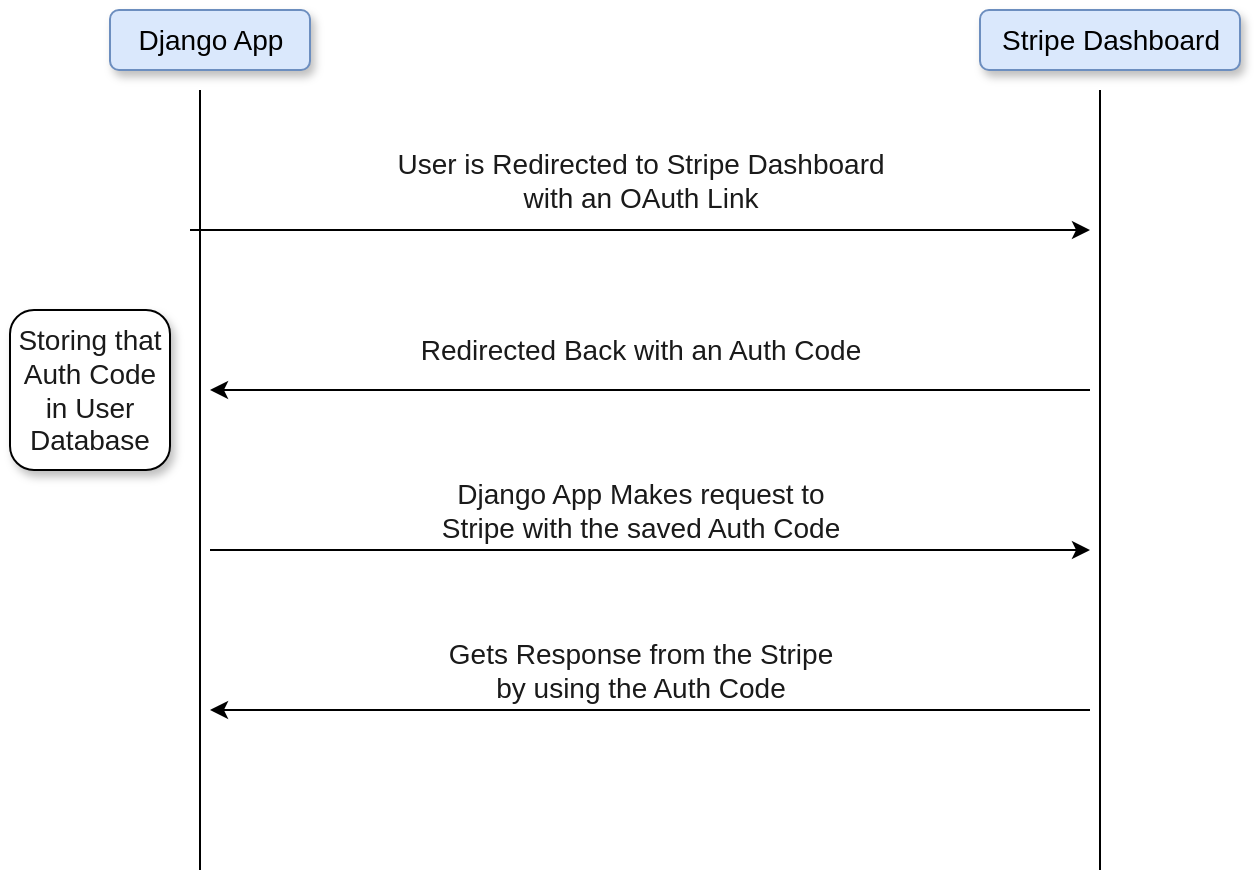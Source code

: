 <mxfile version="20.8.23" type="github">
  <diagram name="Page-1" id="r39fSKr93wRbfH4L0HHE">
    <mxGraphModel dx="1195" dy="662" grid="1" gridSize="10" guides="1" tooltips="1" connect="1" arrows="1" fold="1" page="1" pageScale="1" pageWidth="850" pageHeight="1100" math="0" shadow="0">
      <root>
        <mxCell id="0" />
        <mxCell id="1" parent="0" />
        <mxCell id="1i-nQT_1wn47UBMq2Dho-7" value="" style="group" vertex="1" connectable="0" parent="1">
          <mxGeometry x="80" y="50" width="100" height="360" as="geometry" />
        </mxCell>
        <mxCell id="1i-nQT_1wn47UBMq2Dho-1" value="" style="endArrow=none;html=1;rounded=0;" edge="1" parent="1i-nQT_1wn47UBMq2Dho-7">
          <mxGeometry width="50" height="50" relative="1" as="geometry">
            <mxPoint x="45" y="430" as="sourcePoint" />
            <mxPoint x="45" y="40" as="targetPoint" />
            <Array as="points">
              <mxPoint x="45" y="360" />
            </Array>
          </mxGeometry>
        </mxCell>
        <mxCell id="1i-nQT_1wn47UBMq2Dho-6" value="Django App" style="text;html=1;align=center;verticalAlign=middle;resizable=0;points=[];autosize=1;strokeColor=#6c8ebf;fillColor=#dae8fc;rounded=1;glass=0;shadow=1;fontColor=#000000;fontSize=14;" vertex="1" parent="1i-nQT_1wn47UBMq2Dho-7">
          <mxGeometry width="100" height="30" as="geometry" />
        </mxCell>
        <mxCell id="1i-nQT_1wn47UBMq2Dho-8" value="" style="group" vertex="1" connectable="0" parent="1">
          <mxGeometry x="530" y="50" width="115" height="360" as="geometry" />
        </mxCell>
        <mxCell id="1i-nQT_1wn47UBMq2Dho-9" value="" style="endArrow=none;html=1;rounded=0;" edge="1" parent="1i-nQT_1wn47UBMq2Dho-8">
          <mxGeometry width="50" height="50" relative="1" as="geometry">
            <mxPoint x="45" y="430" as="sourcePoint" />
            <mxPoint x="45" y="40" as="targetPoint" />
            <Array as="points">
              <mxPoint x="45" y="360" />
            </Array>
          </mxGeometry>
        </mxCell>
        <mxCell id="1i-nQT_1wn47UBMq2Dho-10" value="Stripe Dashboard" style="text;html=1;align=center;verticalAlign=middle;resizable=0;points=[];autosize=1;strokeColor=#6c8ebf;fillColor=#dae8fc;rounded=1;glass=0;shadow=1;fontColor=#000000;fontSize=14;" vertex="1" parent="1i-nQT_1wn47UBMq2Dho-8">
          <mxGeometry x="-15" width="130" height="30" as="geometry" />
        </mxCell>
        <mxCell id="1i-nQT_1wn47UBMq2Dho-11" value="" style="endArrow=classic;html=1;rounded=0;fontSize=14;fontColor=#FFFFFF;" edge="1" parent="1i-nQT_1wn47UBMq2Dho-8">
          <mxGeometry width="50" height="50" relative="1" as="geometry">
            <mxPoint x="-410" y="110" as="sourcePoint" />
            <mxPoint x="40" y="110" as="targetPoint" />
          </mxGeometry>
        </mxCell>
        <mxCell id="1i-nQT_1wn47UBMq2Dho-13" value="&lt;div&gt;User is Redirected to Stripe Dashboard &lt;br&gt;&lt;/div&gt;&lt;div&gt;with an OAuth Link&lt;/div&gt;" style="text;html=1;align=center;verticalAlign=middle;resizable=0;points=[];autosize=1;strokeColor=none;fillColor=none;fontSize=14;fontColor=#1A1A1A;" vertex="1" parent="1">
          <mxGeometry x="210" y="110" width="270" height="50" as="geometry" />
        </mxCell>
        <mxCell id="1i-nQT_1wn47UBMq2Dho-14" value="" style="endArrow=classic;html=1;rounded=0;fontSize=14;fontColor=#1A1A1A;" edge="1" parent="1">
          <mxGeometry width="50" height="50" relative="1" as="geometry">
            <mxPoint x="570" y="240" as="sourcePoint" />
            <mxPoint x="130" y="240" as="targetPoint" />
          </mxGeometry>
        </mxCell>
        <mxCell id="1i-nQT_1wn47UBMq2Dho-15" value="Redirected Back with an Auth Code" style="text;html=1;align=center;verticalAlign=middle;resizable=0;points=[];autosize=1;strokeColor=none;fillColor=none;fontSize=14;fontColor=#1A1A1A;" vertex="1" parent="1">
          <mxGeometry x="225" y="205" width="240" height="30" as="geometry" />
        </mxCell>
        <mxCell id="1i-nQT_1wn47UBMq2Dho-16" value="" style="endArrow=classic;html=1;rounded=0;fontSize=14;fontColor=#1A1A1A;" edge="1" parent="1">
          <mxGeometry width="50" height="50" relative="1" as="geometry">
            <mxPoint x="130" y="320" as="sourcePoint" />
            <mxPoint x="570" y="320" as="targetPoint" />
          </mxGeometry>
        </mxCell>
        <mxCell id="1i-nQT_1wn47UBMq2Dho-19" value="Storing that Auth Code in User Database" style="whiteSpace=wrap;html=1;aspect=fixed;rounded=1;shadow=1;glass=0;fontSize=14;fontColor=#1A1A1A;" vertex="1" parent="1">
          <mxGeometry x="30" y="200" width="80" height="80" as="geometry" />
        </mxCell>
        <mxCell id="1i-nQT_1wn47UBMq2Dho-20" value="&lt;div&gt;Django App Makes request to &lt;br&gt;&lt;/div&gt;&lt;div&gt;Stripe with the saved Auth Code&lt;/div&gt;" style="text;html=1;align=center;verticalAlign=middle;resizable=0;points=[];autosize=1;strokeColor=none;fillColor=none;fontSize=14;fontColor=#1A1A1A;" vertex="1" parent="1">
          <mxGeometry x="235" y="275" width="220" height="50" as="geometry" />
        </mxCell>
        <mxCell id="1i-nQT_1wn47UBMq2Dho-21" value="" style="endArrow=classic;html=1;rounded=0;fontSize=14;fontColor=#1A1A1A;" edge="1" parent="1">
          <mxGeometry width="50" height="50" relative="1" as="geometry">
            <mxPoint x="570" y="400" as="sourcePoint" />
            <mxPoint x="130" y="400" as="targetPoint" />
          </mxGeometry>
        </mxCell>
        <mxCell id="1i-nQT_1wn47UBMq2Dho-22" value="&lt;div&gt;Gets Response from the Stripe &lt;br&gt;&lt;/div&gt;&lt;div&gt;by using the Auth Code&lt;/div&gt;" style="text;html=1;align=center;verticalAlign=middle;resizable=0;points=[];autosize=1;strokeColor=none;fillColor=none;fontSize=14;fontColor=#1A1A1A;" vertex="1" parent="1">
          <mxGeometry x="235" y="355" width="220" height="50" as="geometry" />
        </mxCell>
      </root>
    </mxGraphModel>
  </diagram>
</mxfile>
